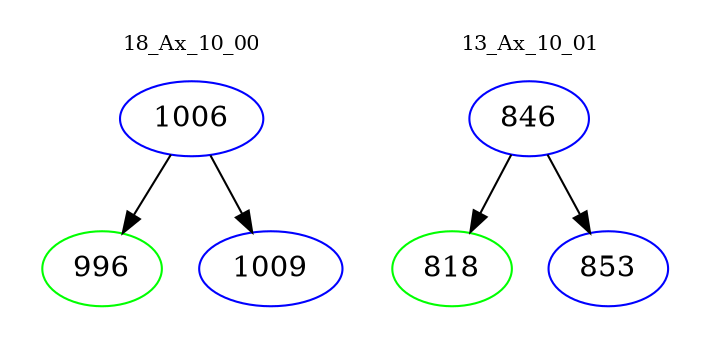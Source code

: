 digraph{
subgraph cluster_0 {
color = white
label = "18_Ax_10_00";
fontsize=10;
T0_1006 [label="1006", color="blue"]
T0_1006 -> T0_996 [color="black"]
T0_996 [label="996", color="green"]
T0_1006 -> T0_1009 [color="black"]
T0_1009 [label="1009", color="blue"]
}
subgraph cluster_1 {
color = white
label = "13_Ax_10_01";
fontsize=10;
T1_846 [label="846", color="blue"]
T1_846 -> T1_818 [color="black"]
T1_818 [label="818", color="green"]
T1_846 -> T1_853 [color="black"]
T1_853 [label="853", color="blue"]
}
}
